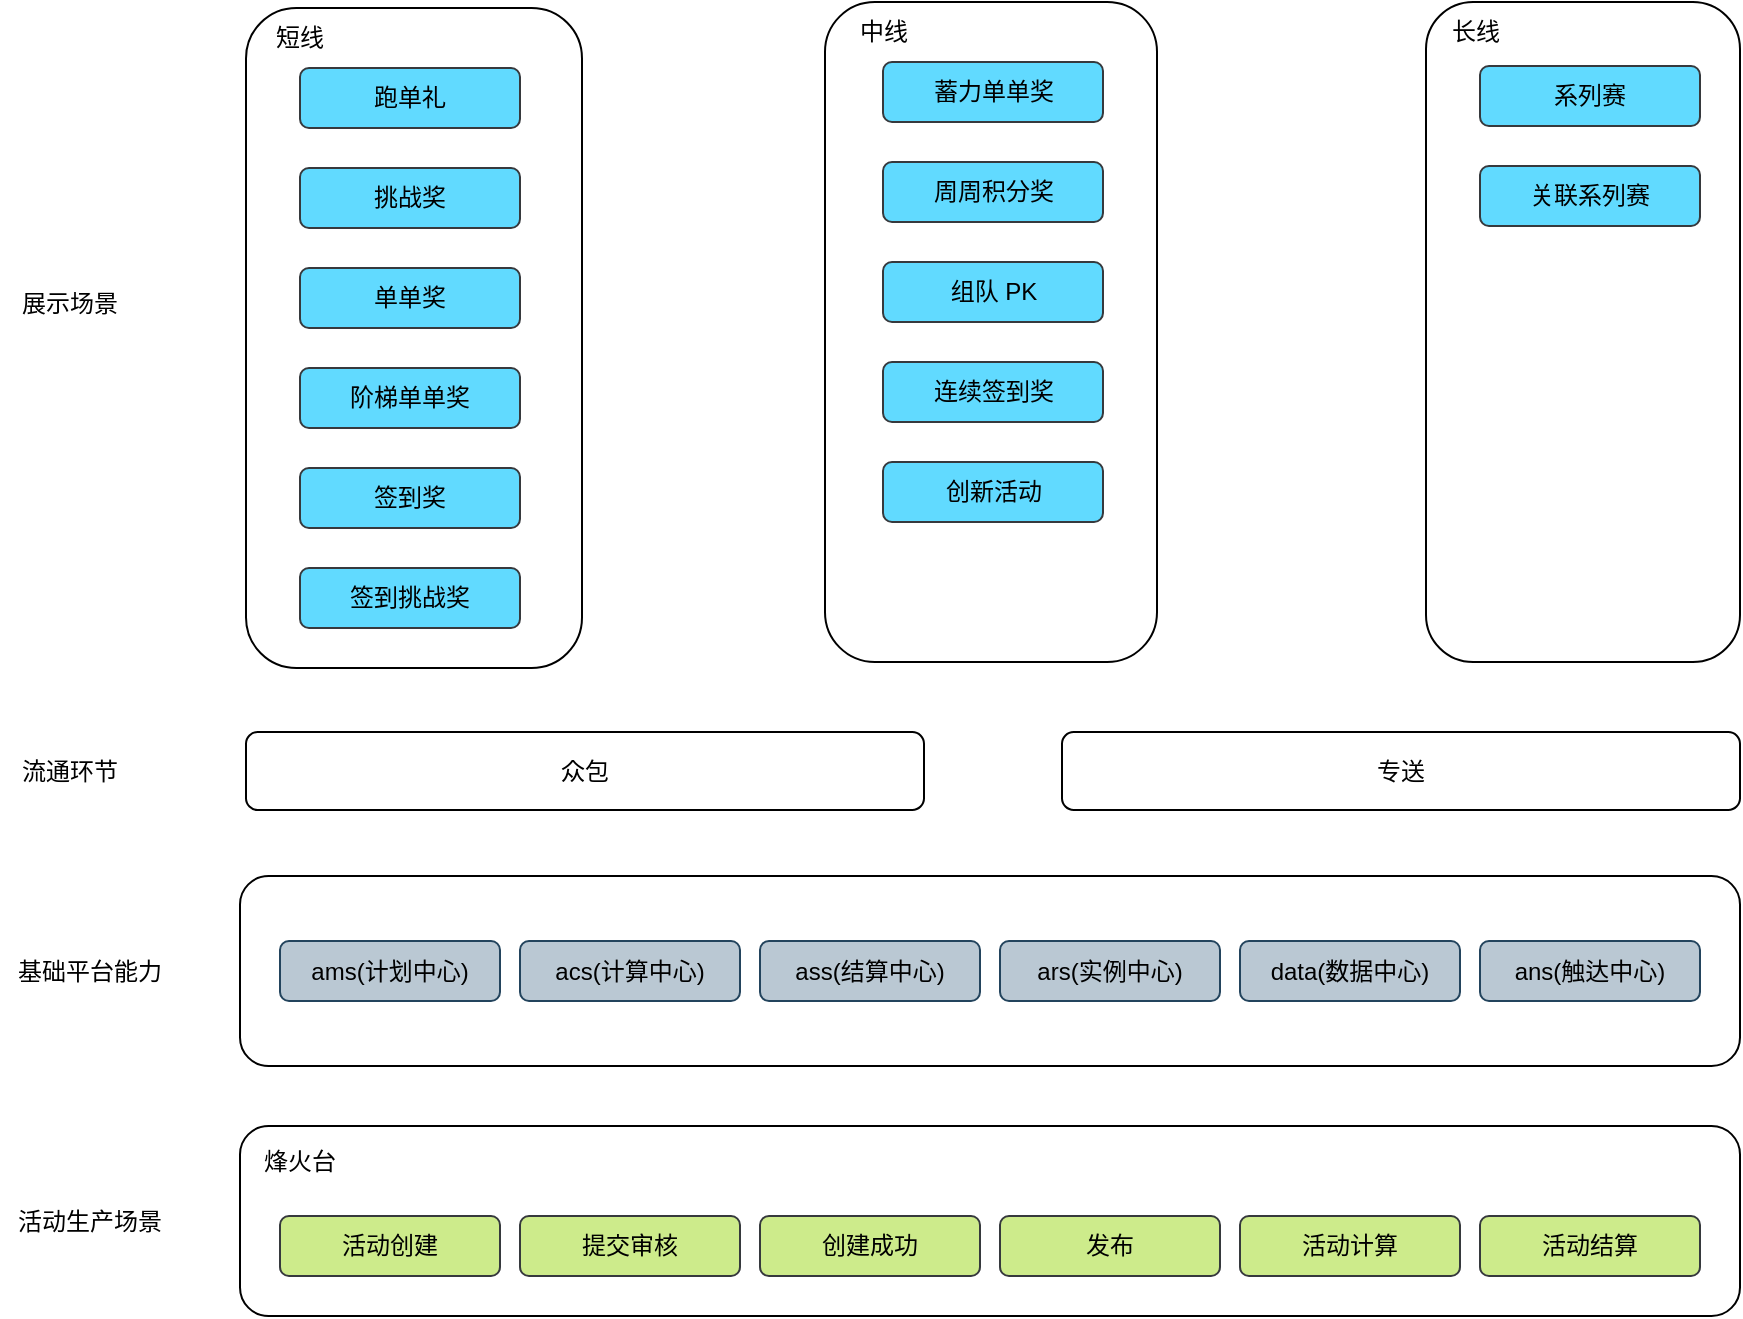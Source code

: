<mxfile version="22.1.16" type="github">
  <diagram id="8YFWgbgVcO6-vwJ8IvwV" name="第 1 页">
    <mxGraphModel dx="1642" dy="704" grid="0" gridSize="10" guides="1" tooltips="1" connect="1" arrows="1" fold="1" page="0" pageScale="1" pageWidth="827" pageHeight="1169" math="0" shadow="0">
      <root>
        <mxCell id="0" />
        <mxCell id="1" parent="0" />
        <mxCell id="nUZS-_edcsPRgrgGCuFx-1" value="" style="rounded=1;whiteSpace=wrap;html=1;" parent="1" vertex="1">
          <mxGeometry x="53" y="65" width="168" height="330" as="geometry" />
        </mxCell>
        <mxCell id="hgzIw1-CkxO_cI2bNOXv-1" value="" style="rounded=1;whiteSpace=wrap;html=1;" vertex="1" parent="1">
          <mxGeometry x="342.5" y="62" width="166" height="330" as="geometry" />
        </mxCell>
        <mxCell id="hgzIw1-CkxO_cI2bNOXv-2" value="" style="rounded=1;whiteSpace=wrap;html=1;" vertex="1" parent="1">
          <mxGeometry x="643" y="62" width="157" height="330" as="geometry" />
        </mxCell>
        <mxCell id="hgzIw1-CkxO_cI2bNOXv-3" value="短线" style="text;html=1;strokeColor=none;fillColor=none;align=center;verticalAlign=middle;whiteSpace=wrap;rounded=0;" vertex="1" parent="1">
          <mxGeometry x="50" y="65" width="60" height="30" as="geometry" />
        </mxCell>
        <mxCell id="hgzIw1-CkxO_cI2bNOXv-4" value="中线" style="text;html=1;strokeColor=none;fillColor=none;align=center;verticalAlign=middle;whiteSpace=wrap;rounded=0;" vertex="1" parent="1">
          <mxGeometry x="341.5" y="62" width="60" height="30" as="geometry" />
        </mxCell>
        <mxCell id="hgzIw1-CkxO_cI2bNOXv-5" value="长线" style="text;html=1;strokeColor=none;fillColor=none;align=center;verticalAlign=middle;whiteSpace=wrap;rounded=0;" vertex="1" parent="1">
          <mxGeometry x="638" y="62" width="60" height="30" as="geometry" />
        </mxCell>
        <mxCell id="hgzIw1-CkxO_cI2bNOXv-6" value="展示场景" style="text;html=1;strokeColor=none;fillColor=none;align=center;verticalAlign=middle;whiteSpace=wrap;rounded=0;" vertex="1" parent="1">
          <mxGeometry x="-65" y="198" width="60" height="30" as="geometry" />
        </mxCell>
        <mxCell id="hgzIw1-CkxO_cI2bNOXv-7" value="基础平台能力" style="text;html=1;strokeColor=none;fillColor=none;align=center;verticalAlign=middle;whiteSpace=wrap;rounded=0;" vertex="1" parent="1">
          <mxGeometry x="-70" y="531.5" width="90" height="30" as="geometry" />
        </mxCell>
        <mxCell id="hgzIw1-CkxO_cI2bNOXv-8" value="" style="rounded=1;whiteSpace=wrap;html=1;" vertex="1" parent="1">
          <mxGeometry x="50" y="499" width="750" height="95" as="geometry" />
        </mxCell>
        <mxCell id="hgzIw1-CkxO_cI2bNOXv-12" value="跑单礼" style="rounded=1;whiteSpace=wrap;html=1;fillColor=#61DAFF;strokeColor=#36393d;" vertex="1" parent="1">
          <mxGeometry x="80" y="95" width="110" height="30" as="geometry" />
        </mxCell>
        <mxCell id="hgzIw1-CkxO_cI2bNOXv-13" value="挑战奖" style="rounded=1;whiteSpace=wrap;html=1;fillColor=#61DAFF;strokeColor=#36393d;" vertex="1" parent="1">
          <mxGeometry x="80" y="145" width="110" height="30" as="geometry" />
        </mxCell>
        <mxCell id="hgzIw1-CkxO_cI2bNOXv-14" value="单单奖" style="rounded=1;whiteSpace=wrap;html=1;fillColor=#61DAFF;strokeColor=#36393d;" vertex="1" parent="1">
          <mxGeometry x="80" y="195" width="110" height="30" as="geometry" />
        </mxCell>
        <mxCell id="hgzIw1-CkxO_cI2bNOXv-15" value="阶梯单单奖" style="rounded=1;whiteSpace=wrap;html=1;fillColor=#61DAFF;strokeColor=#36393d;" vertex="1" parent="1">
          <mxGeometry x="80" y="245" width="110" height="30" as="geometry" />
        </mxCell>
        <mxCell id="hgzIw1-CkxO_cI2bNOXv-16" value="签到奖" style="rounded=1;whiteSpace=wrap;html=1;fillColor=#61DAFF;strokeColor=#36393d;" vertex="1" parent="1">
          <mxGeometry x="80" y="295" width="110" height="30" as="geometry" />
        </mxCell>
        <mxCell id="hgzIw1-CkxO_cI2bNOXv-17" value="签到挑战奖" style="rounded=1;whiteSpace=wrap;html=1;fillColor=#61DAFF;strokeColor=#36393d;" vertex="1" parent="1">
          <mxGeometry x="80" y="345" width="110" height="30" as="geometry" />
        </mxCell>
        <mxCell id="hgzIw1-CkxO_cI2bNOXv-20" value="蓄力单单奖" style="rounded=1;whiteSpace=wrap;html=1;fillColor=#61DAFF;strokeColor=#36393d;" vertex="1" parent="1">
          <mxGeometry x="371.5" y="92" width="110" height="30" as="geometry" />
        </mxCell>
        <mxCell id="hgzIw1-CkxO_cI2bNOXv-21" value="周周积分奖" style="rounded=1;whiteSpace=wrap;html=1;fillColor=#61DAFF;strokeColor=#36393d;" vertex="1" parent="1">
          <mxGeometry x="371.5" y="142" width="110" height="30" as="geometry" />
        </mxCell>
        <mxCell id="hgzIw1-CkxO_cI2bNOXv-22" value="组队 PK" style="rounded=1;whiteSpace=wrap;html=1;fillColor=#61DAFF;strokeColor=#36393d;" vertex="1" parent="1">
          <mxGeometry x="371.5" y="192" width="110" height="30" as="geometry" />
        </mxCell>
        <mxCell id="hgzIw1-CkxO_cI2bNOXv-23" value="连续签到奖" style="rounded=1;whiteSpace=wrap;html=1;fillColor=#61DAFF;strokeColor=#36393d;" vertex="1" parent="1">
          <mxGeometry x="371.5" y="242" width="110" height="30" as="geometry" />
        </mxCell>
        <mxCell id="hgzIw1-CkxO_cI2bNOXv-24" value="创新活动" style="rounded=1;whiteSpace=wrap;html=1;fillColor=#61DAFF;strokeColor=#36393d;" vertex="1" parent="1">
          <mxGeometry x="371.5" y="292" width="110" height="30" as="geometry" />
        </mxCell>
        <mxCell id="hgzIw1-CkxO_cI2bNOXv-26" value="系列赛" style="rounded=1;whiteSpace=wrap;html=1;fillColor=#61DAFF;strokeColor=#36393d;" vertex="1" parent="1">
          <mxGeometry x="670" y="94" width="110" height="30" as="geometry" />
        </mxCell>
        <mxCell id="hgzIw1-CkxO_cI2bNOXv-27" value="关联系列赛" style="rounded=1;whiteSpace=wrap;html=1;fillColor=#61DAFF;strokeColor=#36393d;" vertex="1" parent="1">
          <mxGeometry x="670" y="144" width="110" height="30" as="geometry" />
        </mxCell>
        <mxCell id="hgzIw1-CkxO_cI2bNOXv-28" value="活动生产场景" style="text;html=1;strokeColor=none;fillColor=none;align=center;verticalAlign=middle;whiteSpace=wrap;rounded=0;" vertex="1" parent="1">
          <mxGeometry x="-70" y="656.5" width="90" height="30" as="geometry" />
        </mxCell>
        <mxCell id="hgzIw1-CkxO_cI2bNOXv-29" value="" style="rounded=1;whiteSpace=wrap;html=1;" vertex="1" parent="1">
          <mxGeometry x="50" y="624" width="750" height="95" as="geometry" />
        </mxCell>
        <mxCell id="hgzIw1-CkxO_cI2bNOXv-30" value="烽火台" style="text;html=1;strokeColor=none;fillColor=none;align=center;verticalAlign=middle;whiteSpace=wrap;rounded=0;" vertex="1" parent="1">
          <mxGeometry x="50" y="626.5" width="60" height="30" as="geometry" />
        </mxCell>
        <mxCell id="hgzIw1-CkxO_cI2bNOXv-31" value="ams(计划中心)" style="rounded=1;whiteSpace=wrap;html=1;fillColor=#bac8d3;strokeColor=#23445d;" vertex="1" parent="1">
          <mxGeometry x="70" y="531.5" width="110" height="30" as="geometry" />
        </mxCell>
        <mxCell id="hgzIw1-CkxO_cI2bNOXv-32" value="acs(计算中心)" style="rounded=1;whiteSpace=wrap;html=1;fillColor=#bac8d3;strokeColor=#23445d;" vertex="1" parent="1">
          <mxGeometry x="190" y="531.5" width="110" height="30" as="geometry" />
        </mxCell>
        <mxCell id="hgzIw1-CkxO_cI2bNOXv-33" value="ass(结算中心)" style="rounded=1;whiteSpace=wrap;html=1;fillColor=#bac8d3;strokeColor=#23445d;" vertex="1" parent="1">
          <mxGeometry x="310" y="531.5" width="110" height="30" as="geometry" />
        </mxCell>
        <mxCell id="hgzIw1-CkxO_cI2bNOXv-34" value="ars(实例中心)" style="rounded=1;whiteSpace=wrap;html=1;fillColor=#bac8d3;strokeColor=#23445d;" vertex="1" parent="1">
          <mxGeometry x="430" y="531.5" width="110" height="30" as="geometry" />
        </mxCell>
        <mxCell id="hgzIw1-CkxO_cI2bNOXv-35" value="data(数据中心)" style="rounded=1;whiteSpace=wrap;html=1;fillColor=#bac8d3;strokeColor=#23445d;" vertex="1" parent="1">
          <mxGeometry x="550" y="531.5" width="110" height="30" as="geometry" />
        </mxCell>
        <mxCell id="hgzIw1-CkxO_cI2bNOXv-36" value="ans(触达中心)" style="rounded=1;whiteSpace=wrap;html=1;fillColor=#bac8d3;strokeColor=#23445d;" vertex="1" parent="1">
          <mxGeometry x="670" y="531.5" width="110" height="30" as="geometry" />
        </mxCell>
        <mxCell id="hgzIw1-CkxO_cI2bNOXv-37" value="活动创建" style="rounded=1;whiteSpace=wrap;html=1;fillColor=#cdeb8b;strokeColor=#36393d;" vertex="1" parent="1">
          <mxGeometry x="70" y="669" width="110" height="30" as="geometry" />
        </mxCell>
        <mxCell id="hgzIw1-CkxO_cI2bNOXv-38" value="提交审核" style="rounded=1;whiteSpace=wrap;html=1;fillColor=#cdeb8b;strokeColor=#36393d;" vertex="1" parent="1">
          <mxGeometry x="190" y="669" width="110" height="30" as="geometry" />
        </mxCell>
        <mxCell id="hgzIw1-CkxO_cI2bNOXv-39" value="创建成功" style="rounded=1;whiteSpace=wrap;html=1;fillColor=#cdeb8b;strokeColor=#36393d;" vertex="1" parent="1">
          <mxGeometry x="310" y="669" width="110" height="30" as="geometry" />
        </mxCell>
        <mxCell id="hgzIw1-CkxO_cI2bNOXv-40" value="发布" style="rounded=1;whiteSpace=wrap;html=1;fillColor=#cdeb8b;strokeColor=#36393d;" vertex="1" parent="1">
          <mxGeometry x="430" y="669" width="110" height="30" as="geometry" />
        </mxCell>
        <mxCell id="hgzIw1-CkxO_cI2bNOXv-41" value="活动计算" style="rounded=1;whiteSpace=wrap;html=1;fillColor=#cdeb8b;strokeColor=#36393d;" vertex="1" parent="1">
          <mxGeometry x="550" y="669" width="110" height="30" as="geometry" />
        </mxCell>
        <mxCell id="hgzIw1-CkxO_cI2bNOXv-43" value="活动结算" style="rounded=1;whiteSpace=wrap;html=1;fillColor=#cdeb8b;strokeColor=#36393d;" vertex="1" parent="1">
          <mxGeometry x="670" y="669" width="110" height="30" as="geometry" />
        </mxCell>
        <mxCell id="hgzIw1-CkxO_cI2bNOXv-46" value="流通环节" style="text;html=1;strokeColor=none;fillColor=none;align=center;verticalAlign=middle;whiteSpace=wrap;rounded=0;" vertex="1" parent="1">
          <mxGeometry x="-65" y="431.5" width="60" height="30" as="geometry" />
        </mxCell>
        <mxCell id="hgzIw1-CkxO_cI2bNOXv-48" value="专送" style="rounded=1;whiteSpace=wrap;html=1;" vertex="1" parent="1">
          <mxGeometry x="461" y="427" width="339" height="39" as="geometry" />
        </mxCell>
        <mxCell id="hgzIw1-CkxO_cI2bNOXv-49" value="众包" style="rounded=1;whiteSpace=wrap;html=1;" vertex="1" parent="1">
          <mxGeometry x="53" y="427" width="339" height="39" as="geometry" />
        </mxCell>
      </root>
    </mxGraphModel>
  </diagram>
</mxfile>
